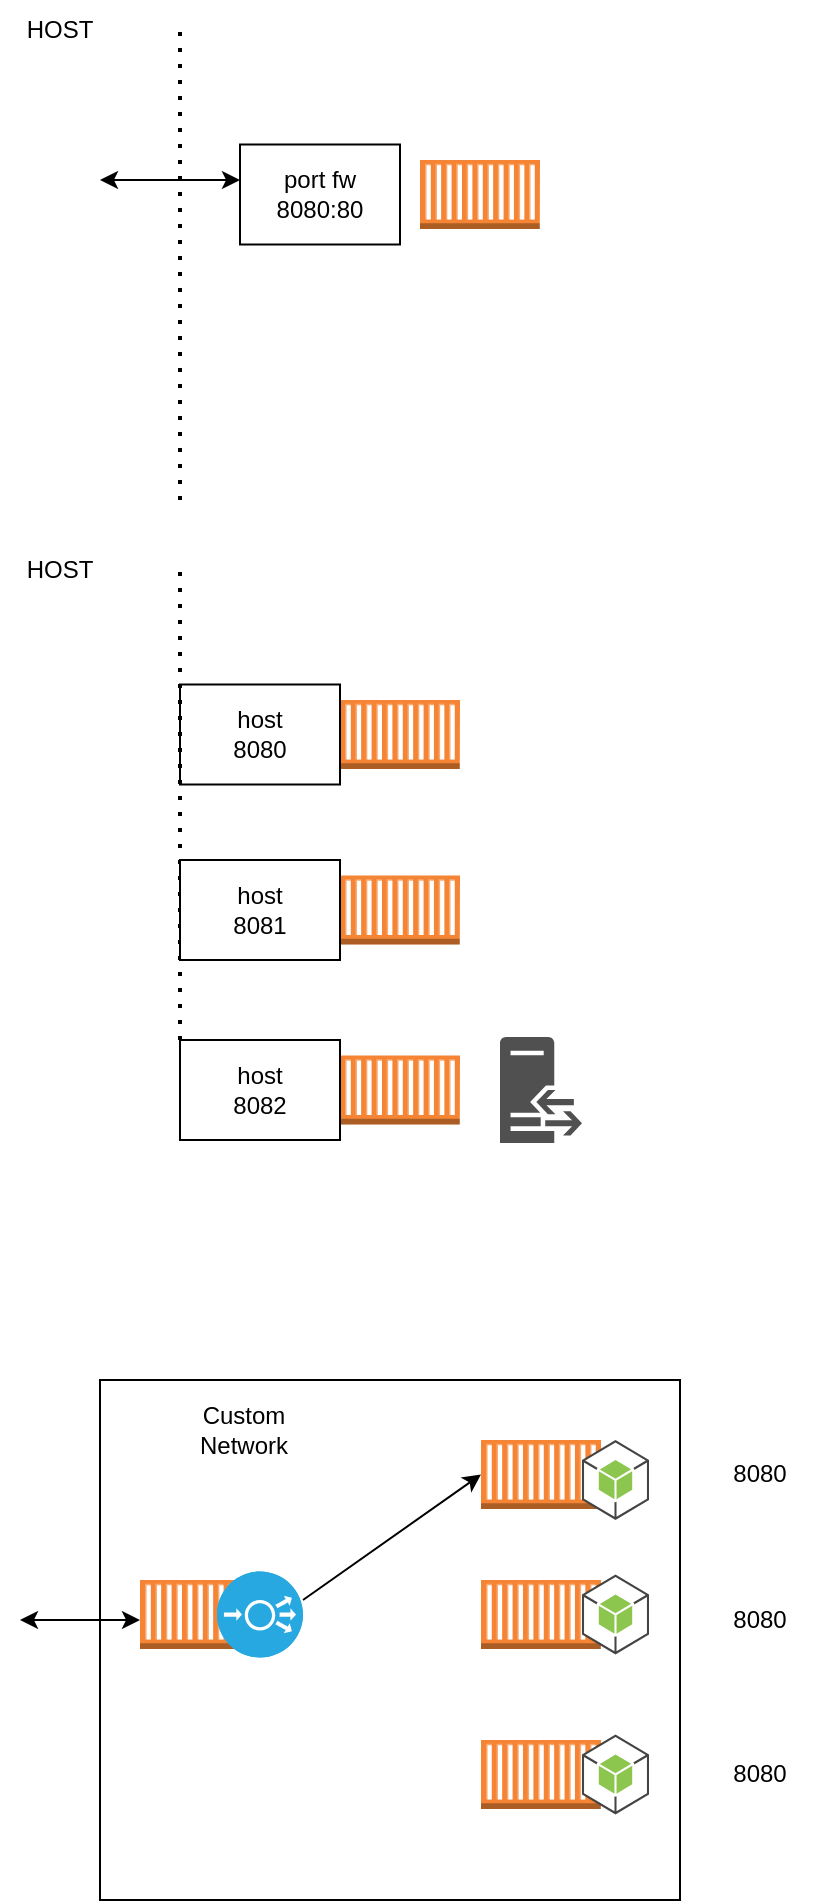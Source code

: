 <mxfile version="24.4.9" type="device" pages="2">
  <diagram name="Page-1" id="3cI8lwoseidPexnMKyDE">
    <mxGraphModel dx="1173" dy="570" grid="1" gridSize="10" guides="1" tooltips="1" connect="1" arrows="1" fold="1" page="1" pageScale="1" pageWidth="827" pageHeight="1169" math="0" shadow="0">
      <root>
        <mxCell id="0" />
        <mxCell id="1" parent="0" />
        <mxCell id="KsbM94k3WFWt-9el8QCL-4" value="" style="rounded=0;whiteSpace=wrap;html=1;fillColor=none;" vertex="1" parent="1">
          <mxGeometry x="240" y="740" width="290" height="260" as="geometry" />
        </mxCell>
        <mxCell id="ekA5W7Bcja-KgG0STqm1-2" value="" style="outlineConnect=0;dashed=0;verticalLabelPosition=bottom;verticalAlign=top;align=center;html=1;shape=mxgraph.aws3.ec2_compute_container;fillColor=#F58534;gradientColor=none;" parent="1" vertex="1">
          <mxGeometry x="400" y="130" width="60" height="34.5" as="geometry" />
        </mxCell>
        <mxCell id="ekA5W7Bcja-KgG0STqm1-3" value="port fw&lt;div&gt;8080:80&lt;/div&gt;" style="rounded=0;whiteSpace=wrap;html=1;" parent="1" vertex="1">
          <mxGeometry x="310" y="122.25" width="80" height="50" as="geometry" />
        </mxCell>
        <mxCell id="ekA5W7Bcja-KgG0STqm1-4" value="" style="endArrow=none;dashed=1;html=1;dashPattern=1 3;strokeWidth=2;rounded=0;" parent="1" edge="1">
          <mxGeometry width="50" height="50" relative="1" as="geometry">
            <mxPoint x="280" y="300" as="sourcePoint" />
            <mxPoint x="280" y="60" as="targetPoint" />
          </mxGeometry>
        </mxCell>
        <mxCell id="ekA5W7Bcja-KgG0STqm1-5" value="" style="endArrow=classic;startArrow=classic;html=1;rounded=0;" parent="1" edge="1">
          <mxGeometry width="50" height="50" relative="1" as="geometry">
            <mxPoint x="240" y="140" as="sourcePoint" />
            <mxPoint x="310" y="140" as="targetPoint" />
          </mxGeometry>
        </mxCell>
        <mxCell id="ekA5W7Bcja-KgG0STqm1-6" value="HOST" style="text;html=1;align=center;verticalAlign=middle;whiteSpace=wrap;rounded=0;" parent="1" vertex="1">
          <mxGeometry x="190" y="50" width="60" height="30" as="geometry" />
        </mxCell>
        <mxCell id="ekA5W7Bcja-KgG0STqm1-7" value="" style="outlineConnect=0;dashed=0;verticalLabelPosition=bottom;verticalAlign=top;align=center;html=1;shape=mxgraph.aws3.ec2_compute_container;fillColor=#F58534;gradientColor=none;" parent="1" vertex="1">
          <mxGeometry x="360" y="400" width="60" height="34.5" as="geometry" />
        </mxCell>
        <mxCell id="ekA5W7Bcja-KgG0STqm1-8" value="host&lt;div&gt;8080&lt;/div&gt;" style="rounded=0;whiteSpace=wrap;html=1;" parent="1" vertex="1">
          <mxGeometry x="280" y="392.25" width="80" height="50" as="geometry" />
        </mxCell>
        <mxCell id="ekA5W7Bcja-KgG0STqm1-9" value="" style="endArrow=none;dashed=1;html=1;dashPattern=1 3;strokeWidth=2;rounded=0;" parent="1" edge="1">
          <mxGeometry width="50" height="50" relative="1" as="geometry">
            <mxPoint x="280" y="570" as="sourcePoint" />
            <mxPoint x="280" y="330" as="targetPoint" />
          </mxGeometry>
        </mxCell>
        <mxCell id="ekA5W7Bcja-KgG0STqm1-11" value="HOST" style="text;html=1;align=center;verticalAlign=middle;whiteSpace=wrap;rounded=0;" parent="1" vertex="1">
          <mxGeometry x="190" y="320" width="60" height="30" as="geometry" />
        </mxCell>
        <mxCell id="ekA5W7Bcja-KgG0STqm1-12" value="" style="outlineConnect=0;dashed=0;verticalLabelPosition=bottom;verticalAlign=top;align=center;html=1;shape=mxgraph.aws3.ec2_compute_container;fillColor=#F58534;gradientColor=none;" parent="1" vertex="1">
          <mxGeometry x="360" y="487.75" width="60" height="34.5" as="geometry" />
        </mxCell>
        <mxCell id="ekA5W7Bcja-KgG0STqm1-13" value="host&lt;div&gt;8081&lt;/div&gt;" style="rounded=0;whiteSpace=wrap;html=1;" parent="1" vertex="1">
          <mxGeometry x="280" y="480" width="80" height="50" as="geometry" />
        </mxCell>
        <mxCell id="ekA5W7Bcja-KgG0STqm1-14" value="" style="outlineConnect=0;dashed=0;verticalLabelPosition=bottom;verticalAlign=top;align=center;html=1;shape=mxgraph.aws3.ec2_compute_container;fillColor=#F58534;gradientColor=none;" parent="1" vertex="1">
          <mxGeometry x="360" y="577.75" width="60" height="34.5" as="geometry" />
        </mxCell>
        <mxCell id="ekA5W7Bcja-KgG0STqm1-15" value="host&lt;div&gt;8082&lt;/div&gt;" style="rounded=0;whiteSpace=wrap;html=1;" parent="1" vertex="1">
          <mxGeometry x="280" y="570" width="80" height="50" as="geometry" />
        </mxCell>
        <mxCell id="ekA5W7Bcja-KgG0STqm1-16" value="" style="sketch=0;pointerEvents=1;shadow=0;dashed=0;html=1;strokeColor=none;fillColor=#505050;labelPosition=center;verticalLabelPosition=bottom;verticalAlign=top;outlineConnect=0;align=center;shape=mxgraph.office.servers.reverse_proxy;" parent="1" vertex="1">
          <mxGeometry x="440" y="568.5" width="41" height="53" as="geometry" />
        </mxCell>
        <mxCell id="KsbM94k3WFWt-9el8QCL-1" value="" style="outlineConnect=0;dashed=0;verticalLabelPosition=bottom;verticalAlign=top;align=center;html=1;shape=mxgraph.aws3.ec2_compute_container;fillColor=#F58534;gradientColor=none;" vertex="1" parent="1">
          <mxGeometry x="430.5" y="770" width="60" height="34.5" as="geometry" />
        </mxCell>
        <mxCell id="KsbM94k3WFWt-9el8QCL-2" value="" style="outlineConnect=0;dashed=0;verticalLabelPosition=bottom;verticalAlign=top;align=center;html=1;shape=mxgraph.aws3.ec2_compute_container;fillColor=#F58534;gradientColor=none;" vertex="1" parent="1">
          <mxGeometry x="430.5" y="840" width="60" height="34.5" as="geometry" />
        </mxCell>
        <mxCell id="KsbM94k3WFWt-9el8QCL-3" value="" style="outlineConnect=0;dashed=0;verticalLabelPosition=bottom;verticalAlign=top;align=center;html=1;shape=mxgraph.aws3.ec2_compute_container;fillColor=#F58534;gradientColor=none;" vertex="1" parent="1">
          <mxGeometry x="430.5" y="920" width="60" height="34.5" as="geometry" />
        </mxCell>
        <mxCell id="KsbM94k3WFWt-9el8QCL-5" value="" style="outlineConnect=0;dashed=0;verticalLabelPosition=bottom;verticalAlign=top;align=center;html=1;shape=mxgraph.aws3.ec2_compute_container;fillColor=#F58534;gradientColor=none;" vertex="1" parent="1">
          <mxGeometry x="260" y="840" width="60" height="34.5" as="geometry" />
        </mxCell>
        <mxCell id="KsbM94k3WFWt-9el8QCL-6" value="" style="fillColor=#28A8E0;verticalLabelPosition=bottom;sketch=0;html=1;strokeColor=#ffffff;verticalAlign=top;align=center;points=[[0.145,0.145,0],[0.5,0,0],[0.855,0.145,0],[1,0.5,0],[0.855,0.855,0],[0.5,1,0],[0.145,0.855,0],[0,0.5,0]];pointerEvents=1;shape=mxgraph.cisco_safe.compositeIcon;bgIcon=ellipse;resIcon=mxgraph.cisco_safe.capability.load_balancer;" vertex="1" parent="1">
          <mxGeometry x="298.5" y="835.75" width="43" height="43" as="geometry" />
        </mxCell>
        <mxCell id="KsbM94k3WFWt-9el8QCL-7" value="" style="outlineConnect=0;dashed=0;verticalLabelPosition=bottom;verticalAlign=top;align=center;html=1;shape=mxgraph.aws3.android;fillColor=#8CC64F;gradientColor=none;" vertex="1" parent="1">
          <mxGeometry x="481" y="770" width="33.5" height="40" as="geometry" />
        </mxCell>
        <mxCell id="KsbM94k3WFWt-9el8QCL-8" value="" style="outlineConnect=0;dashed=0;verticalLabelPosition=bottom;verticalAlign=top;align=center;html=1;shape=mxgraph.aws3.android;fillColor=#8CC64F;gradientColor=none;" vertex="1" parent="1">
          <mxGeometry x="481" y="837.25" width="33.5" height="40" as="geometry" />
        </mxCell>
        <mxCell id="KsbM94k3WFWt-9el8QCL-9" value="" style="outlineConnect=0;dashed=0;verticalLabelPosition=bottom;verticalAlign=top;align=center;html=1;shape=mxgraph.aws3.android;fillColor=#8CC64F;gradientColor=none;" vertex="1" parent="1">
          <mxGeometry x="481" y="917.25" width="33.5" height="40" as="geometry" />
        </mxCell>
        <mxCell id="KsbM94k3WFWt-9el8QCL-10" value="Custom Network" style="text;html=1;align=center;verticalAlign=middle;whiteSpace=wrap;rounded=0;" vertex="1" parent="1">
          <mxGeometry x="281.5" y="750" width="60" height="30" as="geometry" />
        </mxCell>
        <mxCell id="KsbM94k3WFWt-9el8QCL-11" value="" style="endArrow=classic;startArrow=classic;html=1;rounded=0;" edge="1" parent="1">
          <mxGeometry width="50" height="50" relative="1" as="geometry">
            <mxPoint x="200" y="860" as="sourcePoint" />
            <mxPoint x="260" y="860" as="targetPoint" />
          </mxGeometry>
        </mxCell>
        <mxCell id="KsbM94k3WFWt-9el8QCL-12" value="" style="endArrow=classic;html=1;rounded=0;entryX=0;entryY=0.5;entryDx=0;entryDy=0;entryPerimeter=0;" edge="1" parent="1" target="KsbM94k3WFWt-9el8QCL-1">
          <mxGeometry width="50" height="50" relative="1" as="geometry">
            <mxPoint x="341.5" y="850" as="sourcePoint" />
            <mxPoint x="391.5" y="800" as="targetPoint" />
          </mxGeometry>
        </mxCell>
        <mxCell id="KsbM94k3WFWt-9el8QCL-13" value="8080" style="text;html=1;align=center;verticalAlign=middle;whiteSpace=wrap;rounded=0;" vertex="1" parent="1">
          <mxGeometry x="540" y="772.25" width="60" height="30" as="geometry" />
        </mxCell>
        <mxCell id="KsbM94k3WFWt-9el8QCL-14" value="8080" style="text;html=1;align=center;verticalAlign=middle;whiteSpace=wrap;rounded=0;" vertex="1" parent="1">
          <mxGeometry x="540" y="844.5" width="60" height="30" as="geometry" />
        </mxCell>
        <mxCell id="KsbM94k3WFWt-9el8QCL-15" value="8080" style="text;html=1;align=center;verticalAlign=middle;whiteSpace=wrap;rounded=0;" vertex="1" parent="1">
          <mxGeometry x="540" y="922.25" width="60" height="30" as="geometry" />
        </mxCell>
      </root>
    </mxGraphModel>
  </diagram>
  <diagram id="7LQAvxoox4bYVMoxTAvi" name="Page-2">
    <mxGraphModel dx="1173" dy="570" grid="1" gridSize="10" guides="1" tooltips="1" connect="1" arrows="1" fold="1" page="1" pageScale="1" pageWidth="827" pageHeight="1169" math="0" shadow="0">
      <root>
        <mxCell id="0" />
        <mxCell id="1" parent="0" />
        <mxCell id="sfqJmqXbItUTqj_bE6ZG-34" value="" style="rounded=0;whiteSpace=wrap;html=1;fillColor=none;strokeColor=#FF00FF;" vertex="1" parent="1">
          <mxGeometry x="341.5" y="337.5" width="258.5" height="95" as="geometry" />
        </mxCell>
        <mxCell id="sfqJmqXbItUTqj_bE6ZG-1" value="" style="rounded=0;whiteSpace=wrap;html=1;fillColor=none;" vertex="1" parent="1">
          <mxGeometry x="240" y="40" width="290" height="260" as="geometry" />
        </mxCell>
        <mxCell id="sfqJmqXbItUTqj_bE6ZG-16" value="" style="outlineConnect=0;dashed=0;verticalLabelPosition=bottom;verticalAlign=top;align=center;html=1;shape=mxgraph.aws3.ec2_compute_container;fillColor=#F58534;gradientColor=none;" vertex="1" parent="1">
          <mxGeometry x="430.5" y="70" width="60" height="34.5" as="geometry" />
        </mxCell>
        <mxCell id="sfqJmqXbItUTqj_bE6ZG-17" value="" style="outlineConnect=0;dashed=0;verticalLabelPosition=bottom;verticalAlign=top;align=center;html=1;shape=mxgraph.aws3.ec2_compute_container;fillColor=#F58534;gradientColor=none;" vertex="1" parent="1">
          <mxGeometry x="430.5" y="140" width="60" height="34.5" as="geometry" />
        </mxCell>
        <mxCell id="sfqJmqXbItUTqj_bE6ZG-18" value="" style="outlineConnect=0;dashed=0;verticalLabelPosition=bottom;verticalAlign=top;align=center;html=1;shape=mxgraph.aws3.ec2_compute_container;fillColor=#F58534;gradientColor=none;" vertex="1" parent="1">
          <mxGeometry x="430.5" y="220" width="60" height="34.5" as="geometry" />
        </mxCell>
        <mxCell id="sfqJmqXbItUTqj_bE6ZG-19" value="" style="outlineConnect=0;dashed=0;verticalLabelPosition=bottom;verticalAlign=top;align=center;html=1;shape=mxgraph.aws3.ec2_compute_container;fillColor=#F58534;gradientColor=none;" vertex="1" parent="1">
          <mxGeometry x="260" y="140" width="60" height="34.5" as="geometry" />
        </mxCell>
        <mxCell id="sfqJmqXbItUTqj_bE6ZG-20" value="" style="fillColor=#28A8E0;verticalLabelPosition=bottom;sketch=0;html=1;strokeColor=#ffffff;verticalAlign=top;align=center;points=[[0.145,0.145,0],[0.5,0,0],[0.855,0.145,0],[1,0.5,0],[0.855,0.855,0],[0.5,1,0],[0.145,0.855,0],[0,0.5,0]];pointerEvents=1;shape=mxgraph.cisco_safe.compositeIcon;bgIcon=ellipse;resIcon=mxgraph.cisco_safe.capability.load_balancer;" vertex="1" parent="1">
          <mxGeometry x="298.5" y="135.75" width="43" height="43" as="geometry" />
        </mxCell>
        <mxCell id="sfqJmqXbItUTqj_bE6ZG-21" value="" style="outlineConnect=0;dashed=0;verticalLabelPosition=bottom;verticalAlign=top;align=center;html=1;shape=mxgraph.aws3.android;fillColor=#8CC64F;gradientColor=none;" vertex="1" parent="1">
          <mxGeometry x="481" y="70" width="33.5" height="40" as="geometry" />
        </mxCell>
        <mxCell id="sfqJmqXbItUTqj_bE6ZG-22" value="" style="outlineConnect=0;dashed=0;verticalLabelPosition=bottom;verticalAlign=top;align=center;html=1;shape=mxgraph.aws3.android;fillColor=#8CC64F;gradientColor=none;" vertex="1" parent="1">
          <mxGeometry x="481" y="137.25" width="33.5" height="40" as="geometry" />
        </mxCell>
        <mxCell id="sfqJmqXbItUTqj_bE6ZG-23" value="" style="outlineConnect=0;dashed=0;verticalLabelPosition=bottom;verticalAlign=top;align=center;html=1;shape=mxgraph.aws3.android;fillColor=#8CC64F;gradientColor=none;" vertex="1" parent="1">
          <mxGeometry x="481" y="217.25" width="33.5" height="40" as="geometry" />
        </mxCell>
        <mxCell id="sfqJmqXbItUTqj_bE6ZG-24" value="Custom Network" style="text;html=1;align=center;verticalAlign=middle;whiteSpace=wrap;rounded=0;" vertex="1" parent="1">
          <mxGeometry x="281.5" y="50" width="60" height="30" as="geometry" />
        </mxCell>
        <mxCell id="sfqJmqXbItUTqj_bE6ZG-25" value="" style="endArrow=classic;startArrow=classic;html=1;rounded=0;" edge="1" parent="1">
          <mxGeometry width="50" height="50" relative="1" as="geometry">
            <mxPoint x="200" y="160" as="sourcePoint" />
            <mxPoint x="260" y="160" as="targetPoint" />
          </mxGeometry>
        </mxCell>
        <mxCell id="sfqJmqXbItUTqj_bE6ZG-26" value="" style="endArrow=classic;html=1;rounded=0;entryX=0;entryY=0.5;entryDx=0;entryDy=0;entryPerimeter=0;" edge="1" parent="1" target="sfqJmqXbItUTqj_bE6ZG-16">
          <mxGeometry width="50" height="50" relative="1" as="geometry">
            <mxPoint x="341.5" y="150" as="sourcePoint" />
            <mxPoint x="391.5" y="100" as="targetPoint" />
          </mxGeometry>
        </mxCell>
        <mxCell id="sfqJmqXbItUTqj_bE6ZG-27" value="8080" style="text;html=1;align=center;verticalAlign=middle;whiteSpace=wrap;rounded=0;" vertex="1" parent="1">
          <mxGeometry x="540" y="72.25" width="60" height="30" as="geometry" />
        </mxCell>
        <mxCell id="sfqJmqXbItUTqj_bE6ZG-28" value="8080" style="text;html=1;align=center;verticalAlign=middle;whiteSpace=wrap;rounded=0;" vertex="1" parent="1">
          <mxGeometry x="540" y="144.5" width="60" height="30" as="geometry" />
        </mxCell>
        <mxCell id="sfqJmqXbItUTqj_bE6ZG-29" value="8080" style="text;html=1;align=center;verticalAlign=middle;whiteSpace=wrap;rounded=0;" vertex="1" parent="1">
          <mxGeometry x="540" y="222.25" width="60" height="30" as="geometry" />
        </mxCell>
        <mxCell id="sfqJmqXbItUTqj_bE6ZG-30" value="frontend" style="text;html=1;align=center;verticalAlign=middle;whiteSpace=wrap;rounded=0;" vertex="1" parent="1">
          <mxGeometry x="238.5" y="370" width="60" height="30" as="geometry" />
        </mxCell>
        <mxCell id="sfqJmqXbItUTqj_bE6ZG-31" value="backend" style="text;html=1;align=center;verticalAlign=middle;whiteSpace=wrap;rounded=0;" vertex="1" parent="1">
          <mxGeometry x="360" y="370" width="60" height="30" as="geometry" />
        </mxCell>
        <mxCell id="sfqJmqXbItUTqj_bE6ZG-32" value="" style="shape=cylinder3;whiteSpace=wrap;html=1;boundedLbl=1;backgroundOutline=1;size=15;" vertex="1" parent="1">
          <mxGeometry x="490.5" y="355" width="40" height="60" as="geometry" />
        </mxCell>
        <mxCell id="sfqJmqXbItUTqj_bE6ZG-33" value="" style="rounded=0;whiteSpace=wrap;html=1;fillColor=none;strokeColor=#3333FF;" vertex="1" parent="1">
          <mxGeometry x="206.75" y="337.5" width="233.25" height="95" as="geometry" />
        </mxCell>
      </root>
    </mxGraphModel>
  </diagram>
</mxfile>
